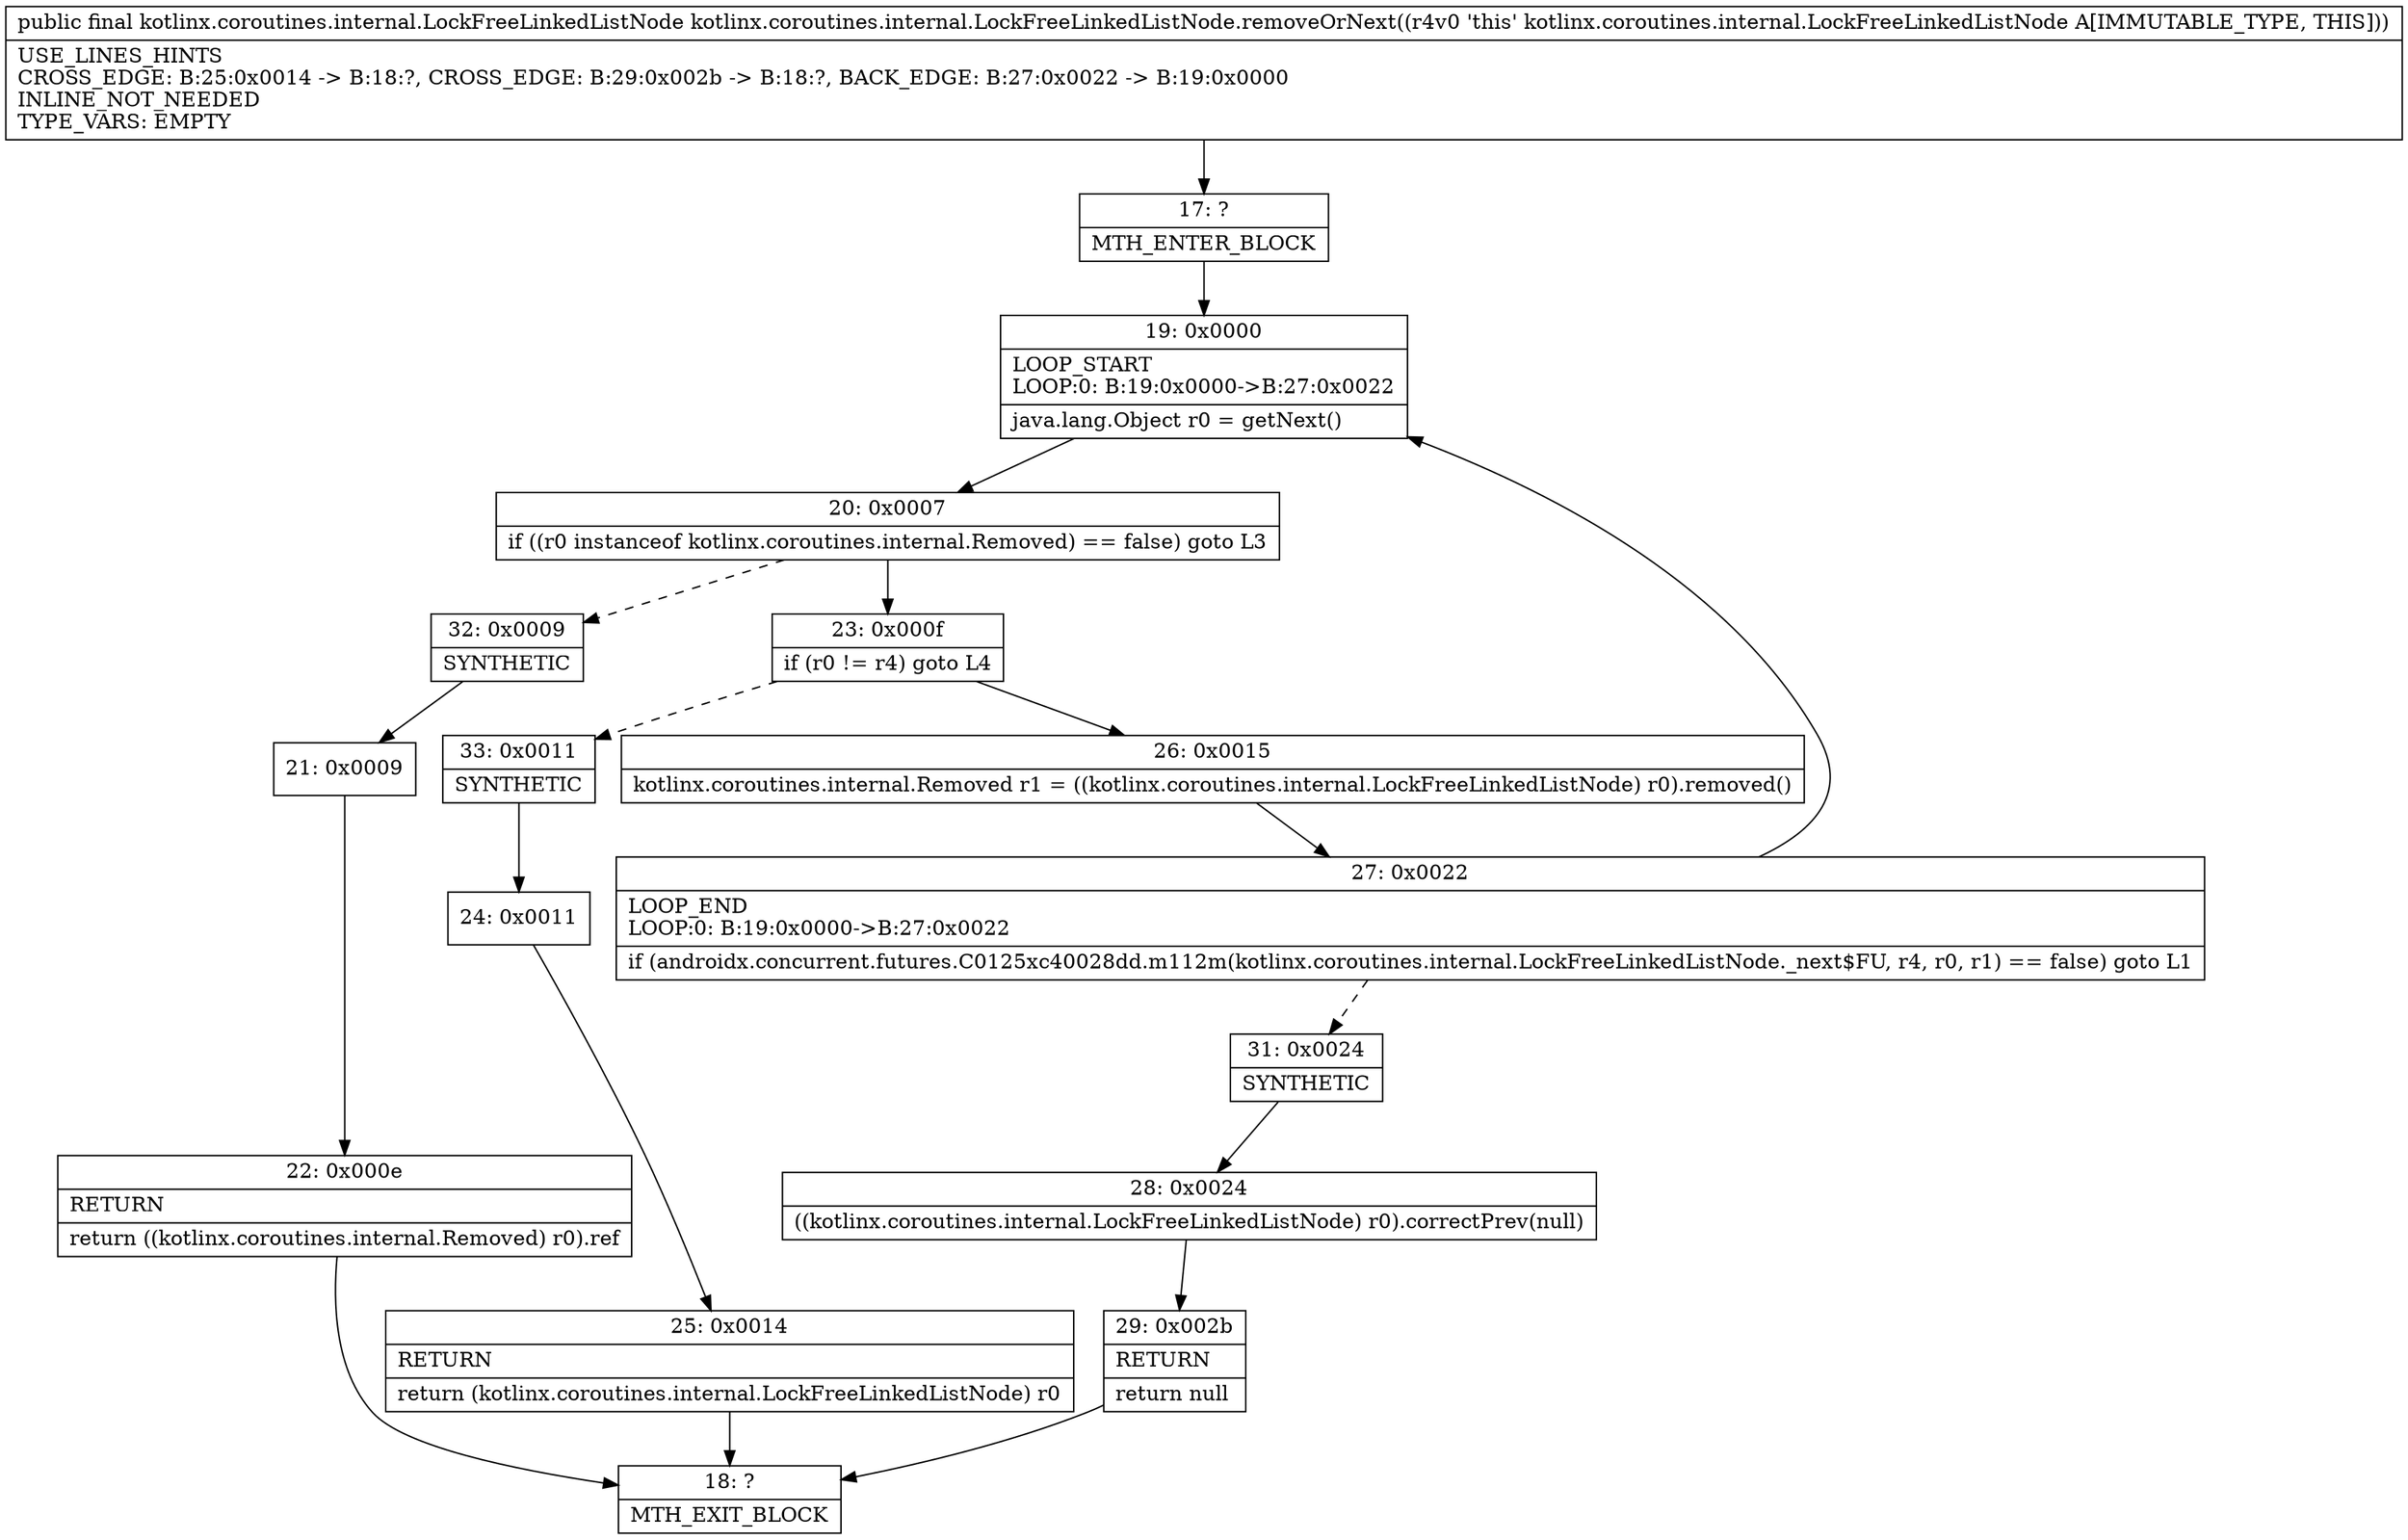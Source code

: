 digraph "CFG forkotlinx.coroutines.internal.LockFreeLinkedListNode.removeOrNext()Lkotlinx\/coroutines\/internal\/LockFreeLinkedListNode;" {
Node_17 [shape=record,label="{17\:\ ?|MTH_ENTER_BLOCK\l}"];
Node_19 [shape=record,label="{19\:\ 0x0000|LOOP_START\lLOOP:0: B:19:0x0000\-\>B:27:0x0022\l|java.lang.Object r0 = getNext()\l}"];
Node_20 [shape=record,label="{20\:\ 0x0007|if ((r0 instanceof kotlinx.coroutines.internal.Removed) == false) goto L3\l}"];
Node_23 [shape=record,label="{23\:\ 0x000f|if (r0 != r4) goto L4\l}"];
Node_26 [shape=record,label="{26\:\ 0x0015|kotlinx.coroutines.internal.Removed r1 = ((kotlinx.coroutines.internal.LockFreeLinkedListNode) r0).removed()\l}"];
Node_27 [shape=record,label="{27\:\ 0x0022|LOOP_END\lLOOP:0: B:19:0x0000\-\>B:27:0x0022\l|if (androidx.concurrent.futures.C0125xc40028dd.m112m(kotlinx.coroutines.internal.LockFreeLinkedListNode._next$FU, r4, r0, r1) == false) goto L1\l}"];
Node_31 [shape=record,label="{31\:\ 0x0024|SYNTHETIC\l}"];
Node_28 [shape=record,label="{28\:\ 0x0024|((kotlinx.coroutines.internal.LockFreeLinkedListNode) r0).correctPrev(null)\l}"];
Node_29 [shape=record,label="{29\:\ 0x002b|RETURN\l|return null\l}"];
Node_18 [shape=record,label="{18\:\ ?|MTH_EXIT_BLOCK\l}"];
Node_33 [shape=record,label="{33\:\ 0x0011|SYNTHETIC\l}"];
Node_24 [shape=record,label="{24\:\ 0x0011}"];
Node_25 [shape=record,label="{25\:\ 0x0014|RETURN\l|return (kotlinx.coroutines.internal.LockFreeLinkedListNode) r0\l}"];
Node_32 [shape=record,label="{32\:\ 0x0009|SYNTHETIC\l}"];
Node_21 [shape=record,label="{21\:\ 0x0009}"];
Node_22 [shape=record,label="{22\:\ 0x000e|RETURN\l|return ((kotlinx.coroutines.internal.Removed) r0).ref\l}"];
MethodNode[shape=record,label="{public final kotlinx.coroutines.internal.LockFreeLinkedListNode kotlinx.coroutines.internal.LockFreeLinkedListNode.removeOrNext((r4v0 'this' kotlinx.coroutines.internal.LockFreeLinkedListNode A[IMMUTABLE_TYPE, THIS]))  | USE_LINES_HINTS\lCROSS_EDGE: B:25:0x0014 \-\> B:18:?, CROSS_EDGE: B:29:0x002b \-\> B:18:?, BACK_EDGE: B:27:0x0022 \-\> B:19:0x0000\lINLINE_NOT_NEEDED\lTYPE_VARS: EMPTY\l}"];
MethodNode -> Node_17;Node_17 -> Node_19;
Node_19 -> Node_20;
Node_20 -> Node_23;
Node_20 -> Node_32[style=dashed];
Node_23 -> Node_26;
Node_23 -> Node_33[style=dashed];
Node_26 -> Node_27;
Node_27 -> Node_19;
Node_27 -> Node_31[style=dashed];
Node_31 -> Node_28;
Node_28 -> Node_29;
Node_29 -> Node_18;
Node_33 -> Node_24;
Node_24 -> Node_25;
Node_25 -> Node_18;
Node_32 -> Node_21;
Node_21 -> Node_22;
Node_22 -> Node_18;
}

